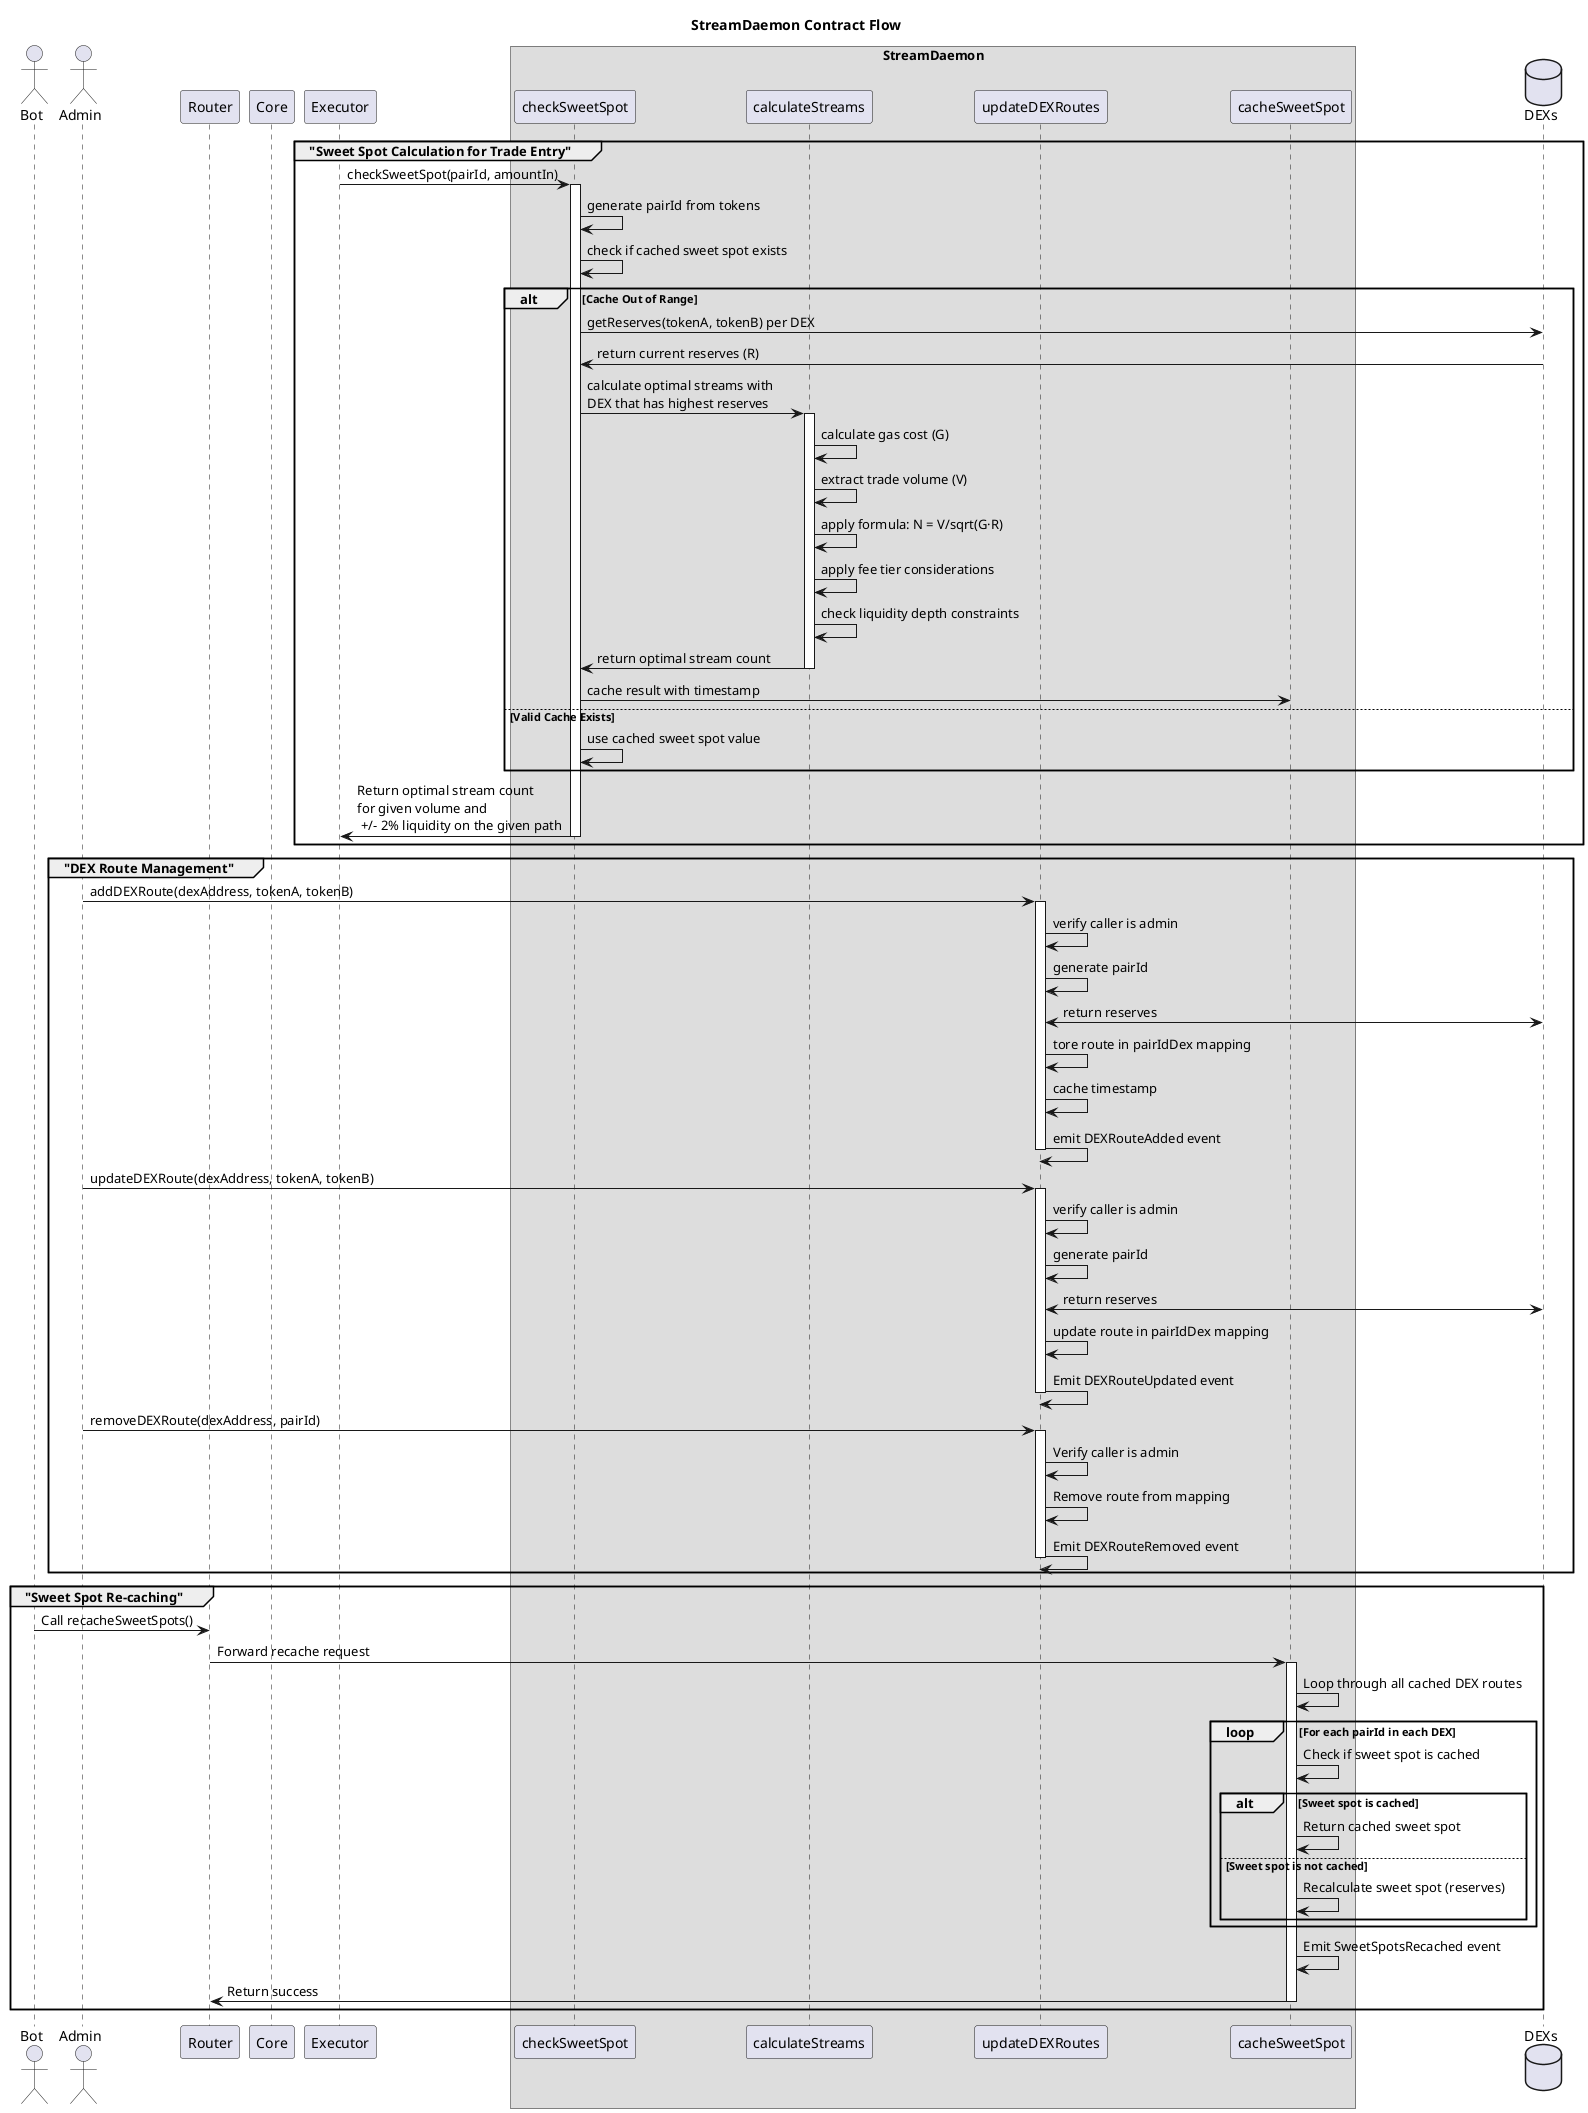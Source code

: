 @startuml StreamDaemon
title StreamDaemon Contract Flow

actor "Bot" as B
actor "Admin" as A
participant "Router" as R
participant "Core" as C
participant "Executor" as E
box StreamDaemon
participant "checkSweetSpot" as CSS
participant "calculateStreams" as CS
participant "updateDEXRoutes" as UDR
participant "cacheSweetSpot" as CSP
end box
database "DEXs" as DEX

group "Sweet Spot Calculation for Trade Entry"
  E -> CSS: checkSweetSpot(pairId, amountIn)
  activate CSS
  
  CSS -> CSS: generate pairId from tokens
  CSS -> CSS: check if cached sweet spot exists
  
  alt Cache Out of Range
    CSS -> DEX: getReserves(tokenA, tokenB) per DEX
    DEX -> CSS: return current reserves (R)
    CSS -> CS: calculate optimal streams with\nDEX that has highest reserves
    activate CS
    CS -> CS: calculate gas cost (G)
    CS -> CS: extract trade volume (V)
    CS -> CS: apply formula: N = V/sqrt(G·R)
    CS -> CS: apply fee tier considerations
    CS -> CS: check liquidity depth constraints
    CS -> CSS: return optimal stream count
    deactivate CS
    CSS -> CSP: cache result with timestamp
  else Valid Cache Exists
    CSS -> CSS: use cached sweet spot value
  end
  
  CSS -> E: Return optimal stream count\nfor given volume and\n +/- 2% liquidity on the given path
  deactivate CSS
end

group "DEX Route Management"
  A -> UDR: addDEXRoute(dexAddress, tokenA, tokenB)
  activate UDR
  UDR -> UDR: verify caller is admin
  UDR -> UDR: generate pairId
  UDR <-> DEX: return reserves
  UDR -> UDR: tore route in pairIdDex mapping
  UDR -> UDR: cache timestamp
  UDR -> UDR: emit DEXRouteAdded event
  deactivate UDR
  
  A -> UDR: updateDEXRoute(dexAddress, tokenA, tokenB)
  activate UDR
  UDR -> UDR: verify caller is admin
  UDR -> UDR: generate pairId
  UDR <-> DEX: return reserves
  UDR -> UDR: update route in pairIdDex mapping
  UDR -> UDR: Emit DEXRouteUpdated event
  deactivate UDR
  
  A -> UDR: removeDEXRoute(dexAddress, pairId)
  activate UDR
  UDR -> UDR: Verify caller is admin
  UDR -> UDR: Remove route from mapping
  UDR -> UDR: Emit DEXRouteRemoved event
  deactivate UDR
end

group "Sweet Spot Re-caching"
  B -> R: Call recacheSweetSpots()
  R -> CSP: Forward recache request
  activate CSP
  
  CSP -> CSP: Loop through all cached DEX routes
  loop For each pairId in each DEX
    CSP -> CSP: Check if sweet spot is cached
    alt Sweet spot is cached
      CSP -> CSP: Return cached sweet spot
    else Sweet spot is not cached
      CSP -> CSP: Recalculate sweet spot (reserves)
    end
  end
  
  CSP -> CSP: Emit SweetSpotsRecached event
  CSP -> R: Return success
  deactivate CSP
end

@enduml
